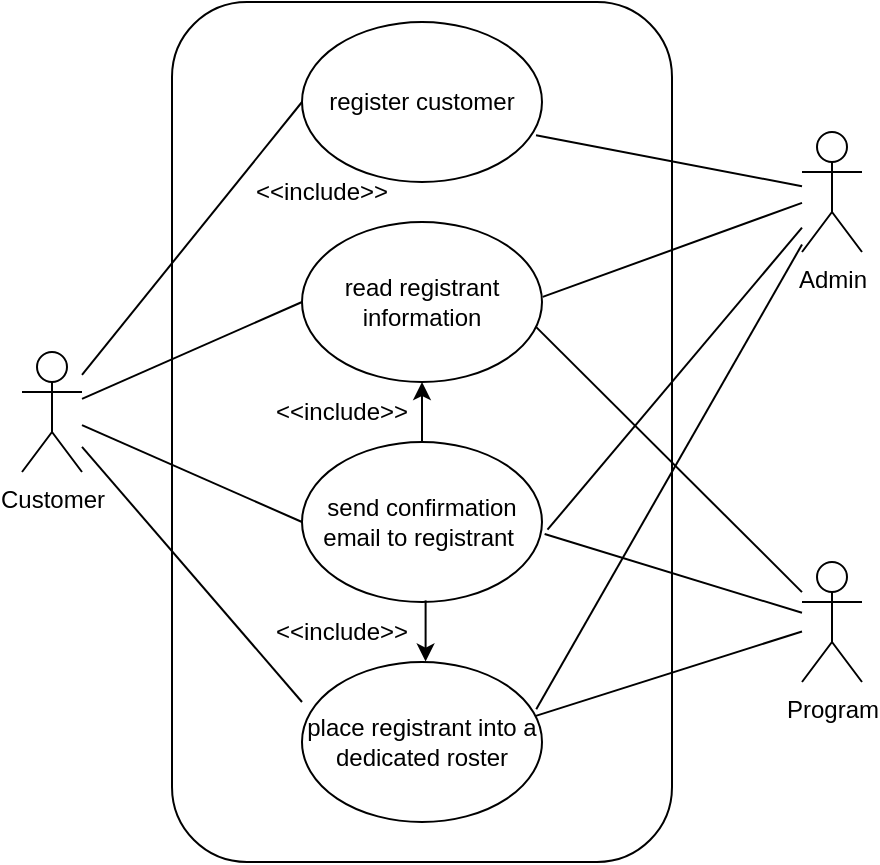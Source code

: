 <mxfile version="23.0.2" type="device">
  <diagram name="Page-1" id="cv4B86Exn-3OW2bgxSDU">
    <mxGraphModel dx="928" dy="1565" grid="1" gridSize="10" guides="1" tooltips="1" connect="1" arrows="1" fold="1" page="1" pageScale="1" pageWidth="850" pageHeight="1100" math="0" shadow="0">
      <root>
        <mxCell id="0" />
        <mxCell id="1" parent="0" />
        <mxCell id="ZZL85fekvjRniKEB7ra7-77" value="" style="rounded=1;whiteSpace=wrap;html=1;align=left;fontSize=9;movable=1;resizable=1;rotatable=1;deletable=1;editable=1;locked=0;connectable=1;" vertex="1" parent="1">
          <mxGeometry x="385" y="-20" width="250" height="430" as="geometry" />
        </mxCell>
        <mxCell id="ZZL85fekvjRniKEB7ra7-10" value="send confirmation email to registrant&amp;nbsp;" style="ellipse;whiteSpace=wrap;html=1;" vertex="1" parent="1">
          <mxGeometry x="450" y="200" width="120" height="80" as="geometry" />
        </mxCell>
        <mxCell id="ZZL85fekvjRniKEB7ra7-11" value="place registrant into a dedicated roster" style="ellipse;whiteSpace=wrap;html=1;" vertex="1" parent="1">
          <mxGeometry x="450" y="310" width="120" height="80" as="geometry" />
        </mxCell>
        <mxCell id="ZZL85fekvjRniKEB7ra7-13" style="edgeStyle=orthogonalEdgeStyle;rounded=0;orthogonalLoop=1;jettySize=auto;html=1;exitX=0.5;exitY=1;exitDx=0;exitDy=0;" edge="1" parent="1" source="ZZL85fekvjRniKEB7ra7-11" target="ZZL85fekvjRniKEB7ra7-11">
          <mxGeometry relative="1" as="geometry" />
        </mxCell>
        <mxCell id="ZZL85fekvjRniKEB7ra7-32" value="" style="endArrow=classic;html=1;rounded=0;exitX=0.5;exitY=0;exitDx=0;exitDy=0;entryX=0.5;entryY=1;entryDx=0;entryDy=0;" edge="1" parent="1" target="ZZL85fekvjRniKEB7ra7-41">
          <mxGeometry width="50" height="50" relative="1" as="geometry">
            <mxPoint x="510" y="200" as="sourcePoint" />
            <mxPoint x="537.04" y="171.04" as="targetPoint" />
            <Array as="points" />
          </mxGeometry>
        </mxCell>
        <mxCell id="ZZL85fekvjRniKEB7ra7-35" value="&amp;lt;&amp;lt;include&amp;gt;&amp;gt;" style="text;html=1;strokeColor=none;fillColor=none;align=center;verticalAlign=middle;whiteSpace=wrap;rounded=0;" vertex="1" parent="1">
          <mxGeometry x="440" y="170" width="60" height="30" as="geometry" />
        </mxCell>
        <mxCell id="ZZL85fekvjRniKEB7ra7-40" value="register customer" style="ellipse;whiteSpace=wrap;html=1;" vertex="1" parent="1">
          <mxGeometry x="450" y="-10" width="120" height="80" as="geometry" />
        </mxCell>
        <mxCell id="ZZL85fekvjRniKEB7ra7-41" value="read registrant information" style="ellipse;whiteSpace=wrap;html=1;" vertex="1" parent="1">
          <mxGeometry x="450" y="90" width="120" height="80" as="geometry" />
        </mxCell>
        <mxCell id="ZZL85fekvjRniKEB7ra7-42" value="&amp;lt;&amp;lt;include&amp;gt;&amp;gt;" style="text;html=1;strokeColor=none;fillColor=none;align=center;verticalAlign=middle;whiteSpace=wrap;rounded=0;" vertex="1" parent="1">
          <mxGeometry x="430" y="60" width="60" height="30" as="geometry" />
        </mxCell>
        <mxCell id="ZZL85fekvjRniKEB7ra7-47" value="" style="endArrow=classic;html=1;rounded=0;exitX=0.515;exitY=0.99;exitDx=0;exitDy=0;entryX=0.515;entryY=-0.003;entryDx=0;entryDy=0;exitPerimeter=0;entryPerimeter=0;" edge="1" parent="1" source="ZZL85fekvjRniKEB7ra7-10" target="ZZL85fekvjRniKEB7ra7-11">
          <mxGeometry width="50" height="50" relative="1" as="geometry">
            <mxPoint x="550" y="305" as="sourcePoint" />
            <mxPoint x="550" y="275" as="targetPoint" />
            <Array as="points" />
          </mxGeometry>
        </mxCell>
        <mxCell id="ZZL85fekvjRniKEB7ra7-48" value="&amp;lt;&amp;lt;include&amp;gt;&amp;gt;" style="text;html=1;strokeColor=none;fillColor=none;align=center;verticalAlign=middle;whiteSpace=wrap;rounded=0;" vertex="1" parent="1">
          <mxGeometry x="440" y="280" width="60" height="30" as="geometry" />
        </mxCell>
        <mxCell id="ZZL85fekvjRniKEB7ra7-50" value="Customer" style="shape=umlActor;verticalLabelPosition=bottom;verticalAlign=top;html=1;outlineConnect=0;" vertex="1" parent="1">
          <mxGeometry x="310" y="155" width="30" height="60" as="geometry" />
        </mxCell>
        <mxCell id="ZZL85fekvjRniKEB7ra7-56" value="Admin" style="shape=umlActor;verticalLabelPosition=bottom;verticalAlign=top;html=1;outlineConnect=0;" vertex="1" parent="1">
          <mxGeometry x="700" y="45" width="30" height="60" as="geometry" />
        </mxCell>
        <mxCell id="ZZL85fekvjRniKEB7ra7-57" value="" style="endArrow=none;html=1;rounded=0;entryX=0.975;entryY=0.708;entryDx=0;entryDy=0;entryPerimeter=0;" edge="1" parent="1" source="ZZL85fekvjRniKEB7ra7-56" target="ZZL85fekvjRniKEB7ra7-40">
          <mxGeometry width="50" height="50" relative="1" as="geometry">
            <mxPoint x="710" y="260" as="sourcePoint" />
            <mxPoint x="760" y="210" as="targetPoint" />
          </mxGeometry>
        </mxCell>
        <mxCell id="ZZL85fekvjRniKEB7ra7-58" value="" style="endArrow=none;html=1;rounded=0;entryX=1.003;entryY=0.468;entryDx=0;entryDy=0;entryPerimeter=0;" edge="1" parent="1" source="ZZL85fekvjRniKEB7ra7-56" target="ZZL85fekvjRniKEB7ra7-41">
          <mxGeometry width="50" height="50" relative="1" as="geometry">
            <mxPoint x="700" y="273" as="sourcePoint" />
            <mxPoint x="560" y="70" as="targetPoint" />
          </mxGeometry>
        </mxCell>
        <mxCell id="ZZL85fekvjRniKEB7ra7-60" value="" style="endArrow=none;html=1;rounded=0;entryX=1.023;entryY=0.548;entryDx=0;entryDy=0;entryPerimeter=0;" edge="1" parent="1" source="ZZL85fekvjRniKEB7ra7-56" target="ZZL85fekvjRniKEB7ra7-10">
          <mxGeometry width="50" height="50" relative="1" as="geometry">
            <mxPoint x="700" y="320" as="sourcePoint" />
            <mxPoint x="564" y="171" as="targetPoint" />
          </mxGeometry>
        </mxCell>
        <mxCell id="ZZL85fekvjRniKEB7ra7-61" value="" style="endArrow=none;html=1;rounded=0;entryX=0.976;entryY=0.295;entryDx=0;entryDy=0;entryPerimeter=0;" edge="1" parent="1" source="ZZL85fekvjRniKEB7ra7-56" target="ZZL85fekvjRniKEB7ra7-11">
          <mxGeometry width="50" height="50" relative="1" as="geometry">
            <mxPoint x="670" y="320" as="sourcePoint" />
            <mxPoint x="584" y="310" as="targetPoint" />
          </mxGeometry>
        </mxCell>
        <mxCell id="ZZL85fekvjRniKEB7ra7-65" value="" style="endArrow=none;html=1;rounded=0;entryX=0;entryY=0.5;entryDx=0;entryDy=0;" edge="1" parent="1" source="ZZL85fekvjRniKEB7ra7-50" target="ZZL85fekvjRniKEB7ra7-41">
          <mxGeometry width="50" height="50" relative="1" as="geometry">
            <mxPoint x="430" y="300" as="sourcePoint" />
            <mxPoint x="480" y="250" as="targetPoint" />
          </mxGeometry>
        </mxCell>
        <mxCell id="ZZL85fekvjRniKEB7ra7-66" value="" style="endArrow=none;html=1;rounded=0;entryX=0;entryY=0.5;entryDx=0;entryDy=0;" edge="1" parent="1" source="ZZL85fekvjRniKEB7ra7-50" target="ZZL85fekvjRniKEB7ra7-10">
          <mxGeometry width="50" height="50" relative="1" as="geometry">
            <mxPoint x="430" y="300" as="sourcePoint" />
            <mxPoint x="480" y="250" as="targetPoint" />
          </mxGeometry>
        </mxCell>
        <mxCell id="ZZL85fekvjRniKEB7ra7-67" value="" style="endArrow=none;html=1;rounded=0;entryX=0;entryY=0.25;entryDx=0;entryDy=0;entryPerimeter=0;" edge="1" parent="1" source="ZZL85fekvjRniKEB7ra7-50" target="ZZL85fekvjRniKEB7ra7-11">
          <mxGeometry width="50" height="50" relative="1" as="geometry">
            <mxPoint x="430" y="300" as="sourcePoint" />
            <mxPoint x="480" y="250" as="targetPoint" />
          </mxGeometry>
        </mxCell>
        <mxCell id="ZZL85fekvjRniKEB7ra7-69" value="" style="endArrow=none;html=1;rounded=0;entryX=0;entryY=0.5;entryDx=0;entryDy=0;" edge="1" parent="1" source="ZZL85fekvjRniKEB7ra7-50" target="ZZL85fekvjRniKEB7ra7-40">
          <mxGeometry width="50" height="50" relative="1" as="geometry">
            <mxPoint x="430" y="230" as="sourcePoint" />
            <mxPoint x="480" y="180" as="targetPoint" />
          </mxGeometry>
        </mxCell>
        <mxCell id="ZZL85fekvjRniKEB7ra7-73" value="Program" style="shape=umlActor;verticalLabelPosition=bottom;verticalAlign=top;html=1;outlineConnect=0;" vertex="1" parent="1">
          <mxGeometry x="700" y="260" width="30" height="60" as="geometry" />
        </mxCell>
        <mxCell id="ZZL85fekvjRniKEB7ra7-74" value="" style="endArrow=none;html=1;rounded=0;entryX=0.976;entryY=0.657;entryDx=0;entryDy=0;entryPerimeter=0;" edge="1" parent="1" source="ZZL85fekvjRniKEB7ra7-73" target="ZZL85fekvjRniKEB7ra7-41">
          <mxGeometry width="50" height="50" relative="1" as="geometry">
            <mxPoint x="430" y="230" as="sourcePoint" />
            <mxPoint x="480" y="180" as="targetPoint" />
          </mxGeometry>
        </mxCell>
        <mxCell id="ZZL85fekvjRniKEB7ra7-75" value="" style="endArrow=none;html=1;rounded=0;exitX=1.011;exitY=0.575;exitDx=0;exitDy=0;exitPerimeter=0;" edge="1" parent="1" source="ZZL85fekvjRniKEB7ra7-10" target="ZZL85fekvjRniKEB7ra7-73">
          <mxGeometry width="50" height="50" relative="1" as="geometry">
            <mxPoint x="430" y="230" as="sourcePoint" />
            <mxPoint x="480" y="180" as="targetPoint" />
          </mxGeometry>
        </mxCell>
        <mxCell id="ZZL85fekvjRniKEB7ra7-76" value="" style="endArrow=none;html=1;rounded=0;exitX=0.971;exitY=0.338;exitDx=0;exitDy=0;exitPerimeter=0;" edge="1" parent="1" source="ZZL85fekvjRniKEB7ra7-11" target="ZZL85fekvjRniKEB7ra7-73">
          <mxGeometry width="50" height="50" relative="1" as="geometry">
            <mxPoint x="430" y="230" as="sourcePoint" />
            <mxPoint x="480" y="180" as="targetPoint" />
          </mxGeometry>
        </mxCell>
      </root>
    </mxGraphModel>
  </diagram>
</mxfile>
